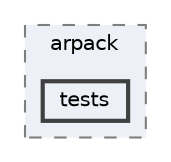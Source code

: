 digraph "/home/jam/Research/IRES-2025/dev/src/llm-scripts/testing/hypothesis-testing/hyp-env/lib/python3.12/site-packages/scipy/sparse/linalg/_eigen/arpack/tests"
{
 // LATEX_PDF_SIZE
  bgcolor="transparent";
  edge [fontname=Helvetica,fontsize=10,labelfontname=Helvetica,labelfontsize=10];
  node [fontname=Helvetica,fontsize=10,shape=box,height=0.2,width=0.4];
  compound=true
  subgraph clusterdir_40f8631343ac8f738117ea1b5a74dc66 {
    graph [ bgcolor="#edf0f7", pencolor="grey50", label="arpack", fontname=Helvetica,fontsize=10 style="filled,dashed", URL="dir_40f8631343ac8f738117ea1b5a74dc66.html",tooltip=""]
  dir_1ec2904f729de3430143b8fdc2cacdfd [label="tests", fillcolor="#edf0f7", color="grey25", style="filled,bold", URL="dir_1ec2904f729de3430143b8fdc2cacdfd.html",tooltip=""];
  }
}
